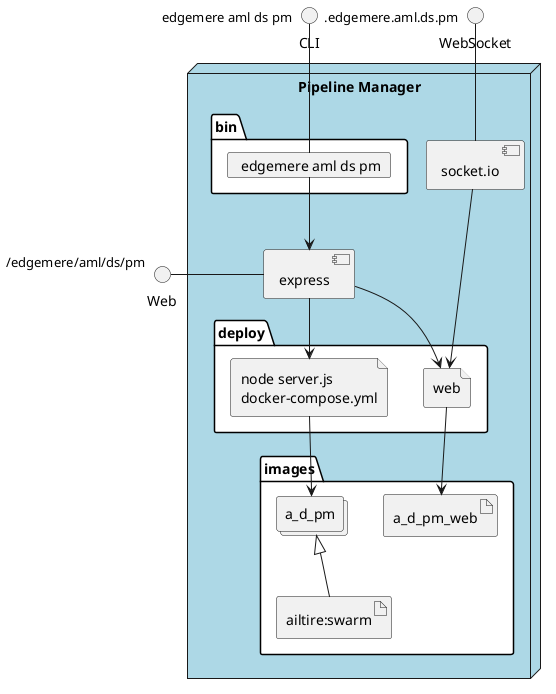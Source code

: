 @startuml
  interface CLI
  interface Web
  interface WebSocket
node "Pipeline Manager" #lightblue {
  component express as REST
  component socket.io as socket
  folder bin #ffffff {
    card " edgemere aml ds pm" as binName
  }
  binName --> REST

  folder deploy #ffffff {
      file "node server.js\ndocker-compose.yml" as a_d_pm_container
      REST --> a_d_pm_container

  
    file "web" as web_container
    REST --> web_container
    socket ---> web_container
  
  }
  folder images #ffffff {
    collections "a_d_pm" as a_d_pmimage
    artifact "ailtire:swarm" as ailtireswarm
    a_d_pmimage <|-- ailtireswarm
    a_d_pm_container --> a_d_pmimage

  
      artifact "a_d_pm_web" as a_d_pm_web
      web_container --> a_d_pm_web
    
  }
}
CLI " edgemere aml ds pm" -- binName
Web "/edgemere/aml/ds/pm" - REST
WebSocket ".edgemere.aml.ds.pm" -- socket

@enduml
